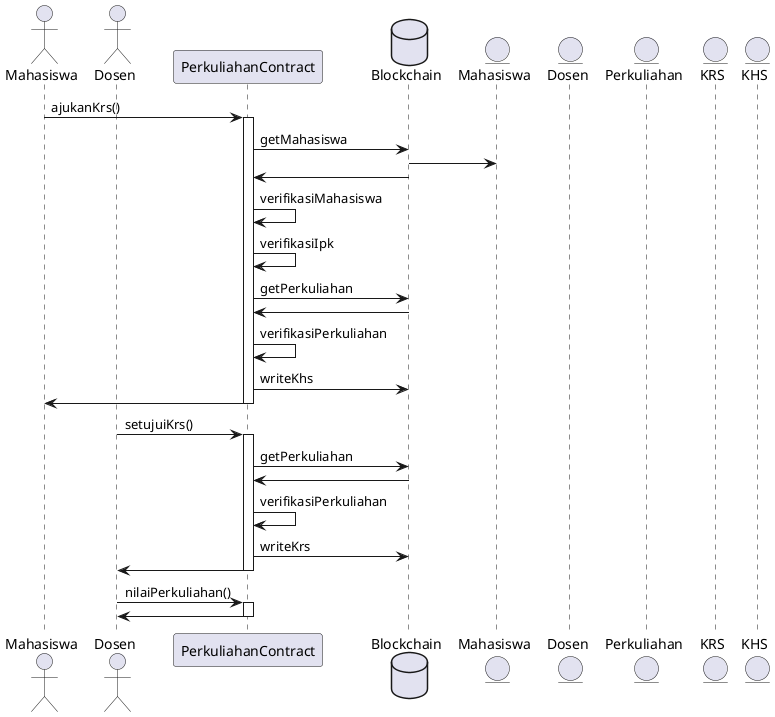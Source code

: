 @startuml
actor       Mahasiswa       as mhs
actor       Dosen       as dosen
'participant FE.BE.DB as mid
participant PerkuliahanContract as perkuliahan
database    Blockchain      as bc
entity      Mahasiswa      as mhsState
entity      Dosen      as dosenState
entity      Perkuliahan      as perkuliahanState
entity      KRS      as krs
entity      KHS      as khs

mhs -> perkuliahan : ajukanKrs()
activate perkuliahan
perkuliahan -> bc : getMahasiswa
bc -> mhsState
bc -> perkuliahan
perkuliahan -> perkuliahan : verifikasiMahasiswa
perkuliahan -> perkuliahan : verifikasiIpk

perkuliahan -> bc : getPerkuliahan
bc -> perkuliahan
perkuliahan -> perkuliahan : verifikasiPerkuliahan

perkuliahan -> bc : writeKhs
perkuliahan -> mhs
deactivate perkuliahan
'============================================
dosen -> perkuliahan : setujuiKrs()
activate perkuliahan

perkuliahan -> bc : getPerkuliahan
bc -> perkuliahan
perkuliahan -> perkuliahan : verifikasiPerkuliahan

perkuliahan -> bc : writeKrs
perkuliahan -> dosen
deactivate perkuliahan
'============================================
dosen -> perkuliahan : nilaiPerkuliahan()
activate perkuliahan
perkuliahan -> dosen
deactivate perkuliahan

@enduml